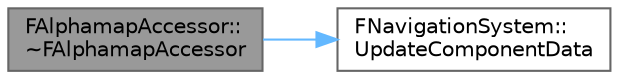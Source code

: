 digraph "FAlphamapAccessor::~FAlphamapAccessor"
{
 // INTERACTIVE_SVG=YES
 // LATEX_PDF_SIZE
  bgcolor="transparent";
  edge [fontname=Helvetica,fontsize=10,labelfontname=Helvetica,labelfontsize=10];
  node [fontname=Helvetica,fontsize=10,shape=box,height=0.2,width=0.4];
  rankdir="LR";
  Node1 [id="Node000001",label="FAlphamapAccessor::\l~FAlphamapAccessor",height=0.2,width=0.4,color="gray40", fillcolor="grey60", style="filled", fontcolor="black",tooltip=" "];
  Node1 -> Node2 [id="edge1_Node000001_Node000002",color="steelblue1",style="solid",tooltip=" "];
  Node2 [id="Node000002",label="FNavigationSystem::\lUpdateComponentData",height=0.2,width=0.4,color="grey40", fillcolor="white", style="filled",URL="$d0/d82/namespaceFNavigationSystem.html#a154cdc6835e84f4cd00de1458c322f64",tooltip=" "];
}
